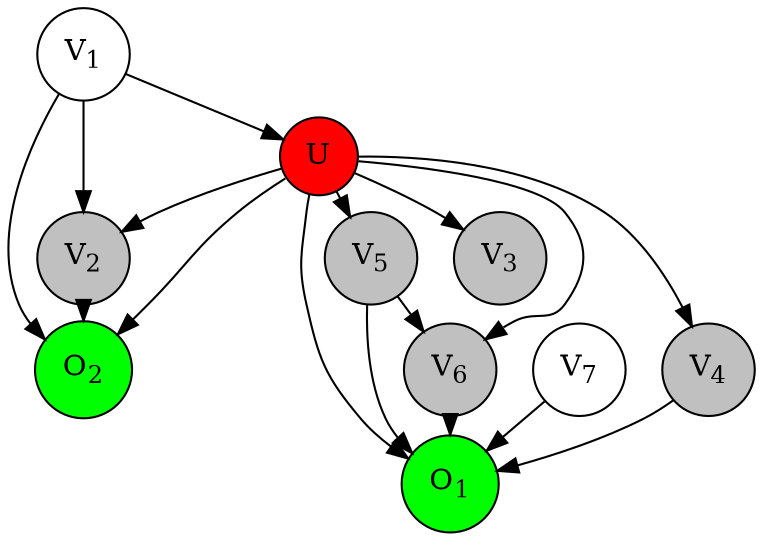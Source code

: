 digraph g {
graph[ranksep=0.1];
node [shape=circle, style="filled"];
U [fillcolor=red];
V1 [fillcolor=white, label=<V<SUB>1</SUB>>];
V2 [fillcolor=gray, label=<V<SUB>2</SUB>>];
V3 [fillcolor=gray, label=<V<SUB>3</SUB>>];
V4 [fillcolor=gray, label=<V<SUB>4</SUB>>];
V5 [fillcolor=gray, label=<V<SUB>5</SUB>>];
V6 [fillcolor=gray, label=<V<SUB>6</SUB>>];
V7 [fillcolor=white, label=<V<SUB>7</SUB>>];
O1 [fillcolor=green, label=<O<SUB>1</SUB>>];
O2 [fillcolor=green, label=<O<SUB>2</SUB>>];
V1 -> U; U -> V2; U -> V3; U-> V4; U-> V5; U -> V6; V1 -> O2; V2 -> O2; V4-> O1; V5 -> O1; V6 -> O1; U -> O2; U -> O1; V1 -> V2; V5 -> V6; V7 -> O1
}
